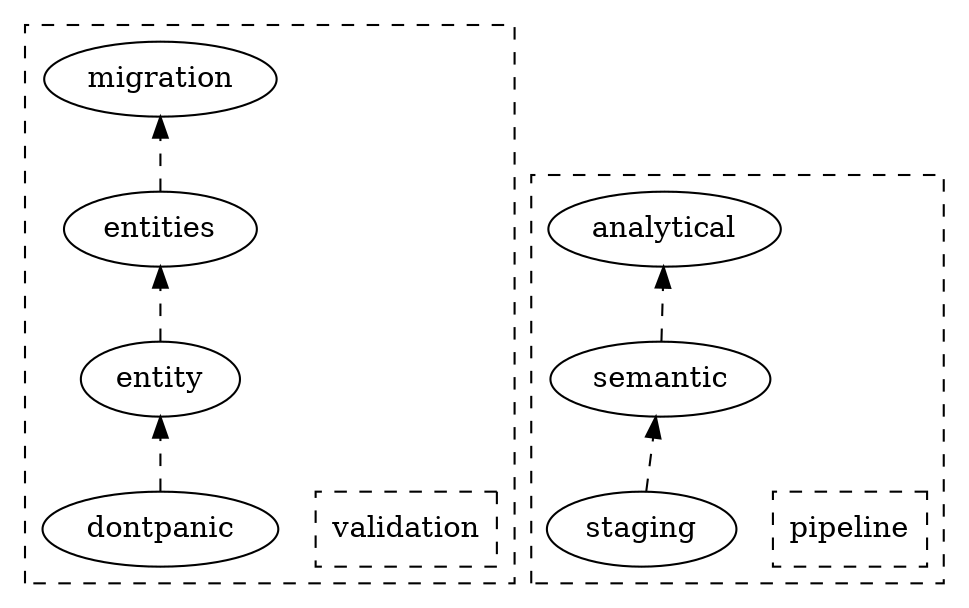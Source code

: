digraph G {
    rankdir=BT

    subgraph cluster_validation {
        style = dashed

        validation [shape=box, style=dashed]

        dontpanic->entity->entities->migration [style=dashed]
    }

    subgraph cluster_pipeline { 
        style = dashed

        pipeline [shape=box, style=dashed]

        staging->semantic->analytical [style=dashed]

    }

}